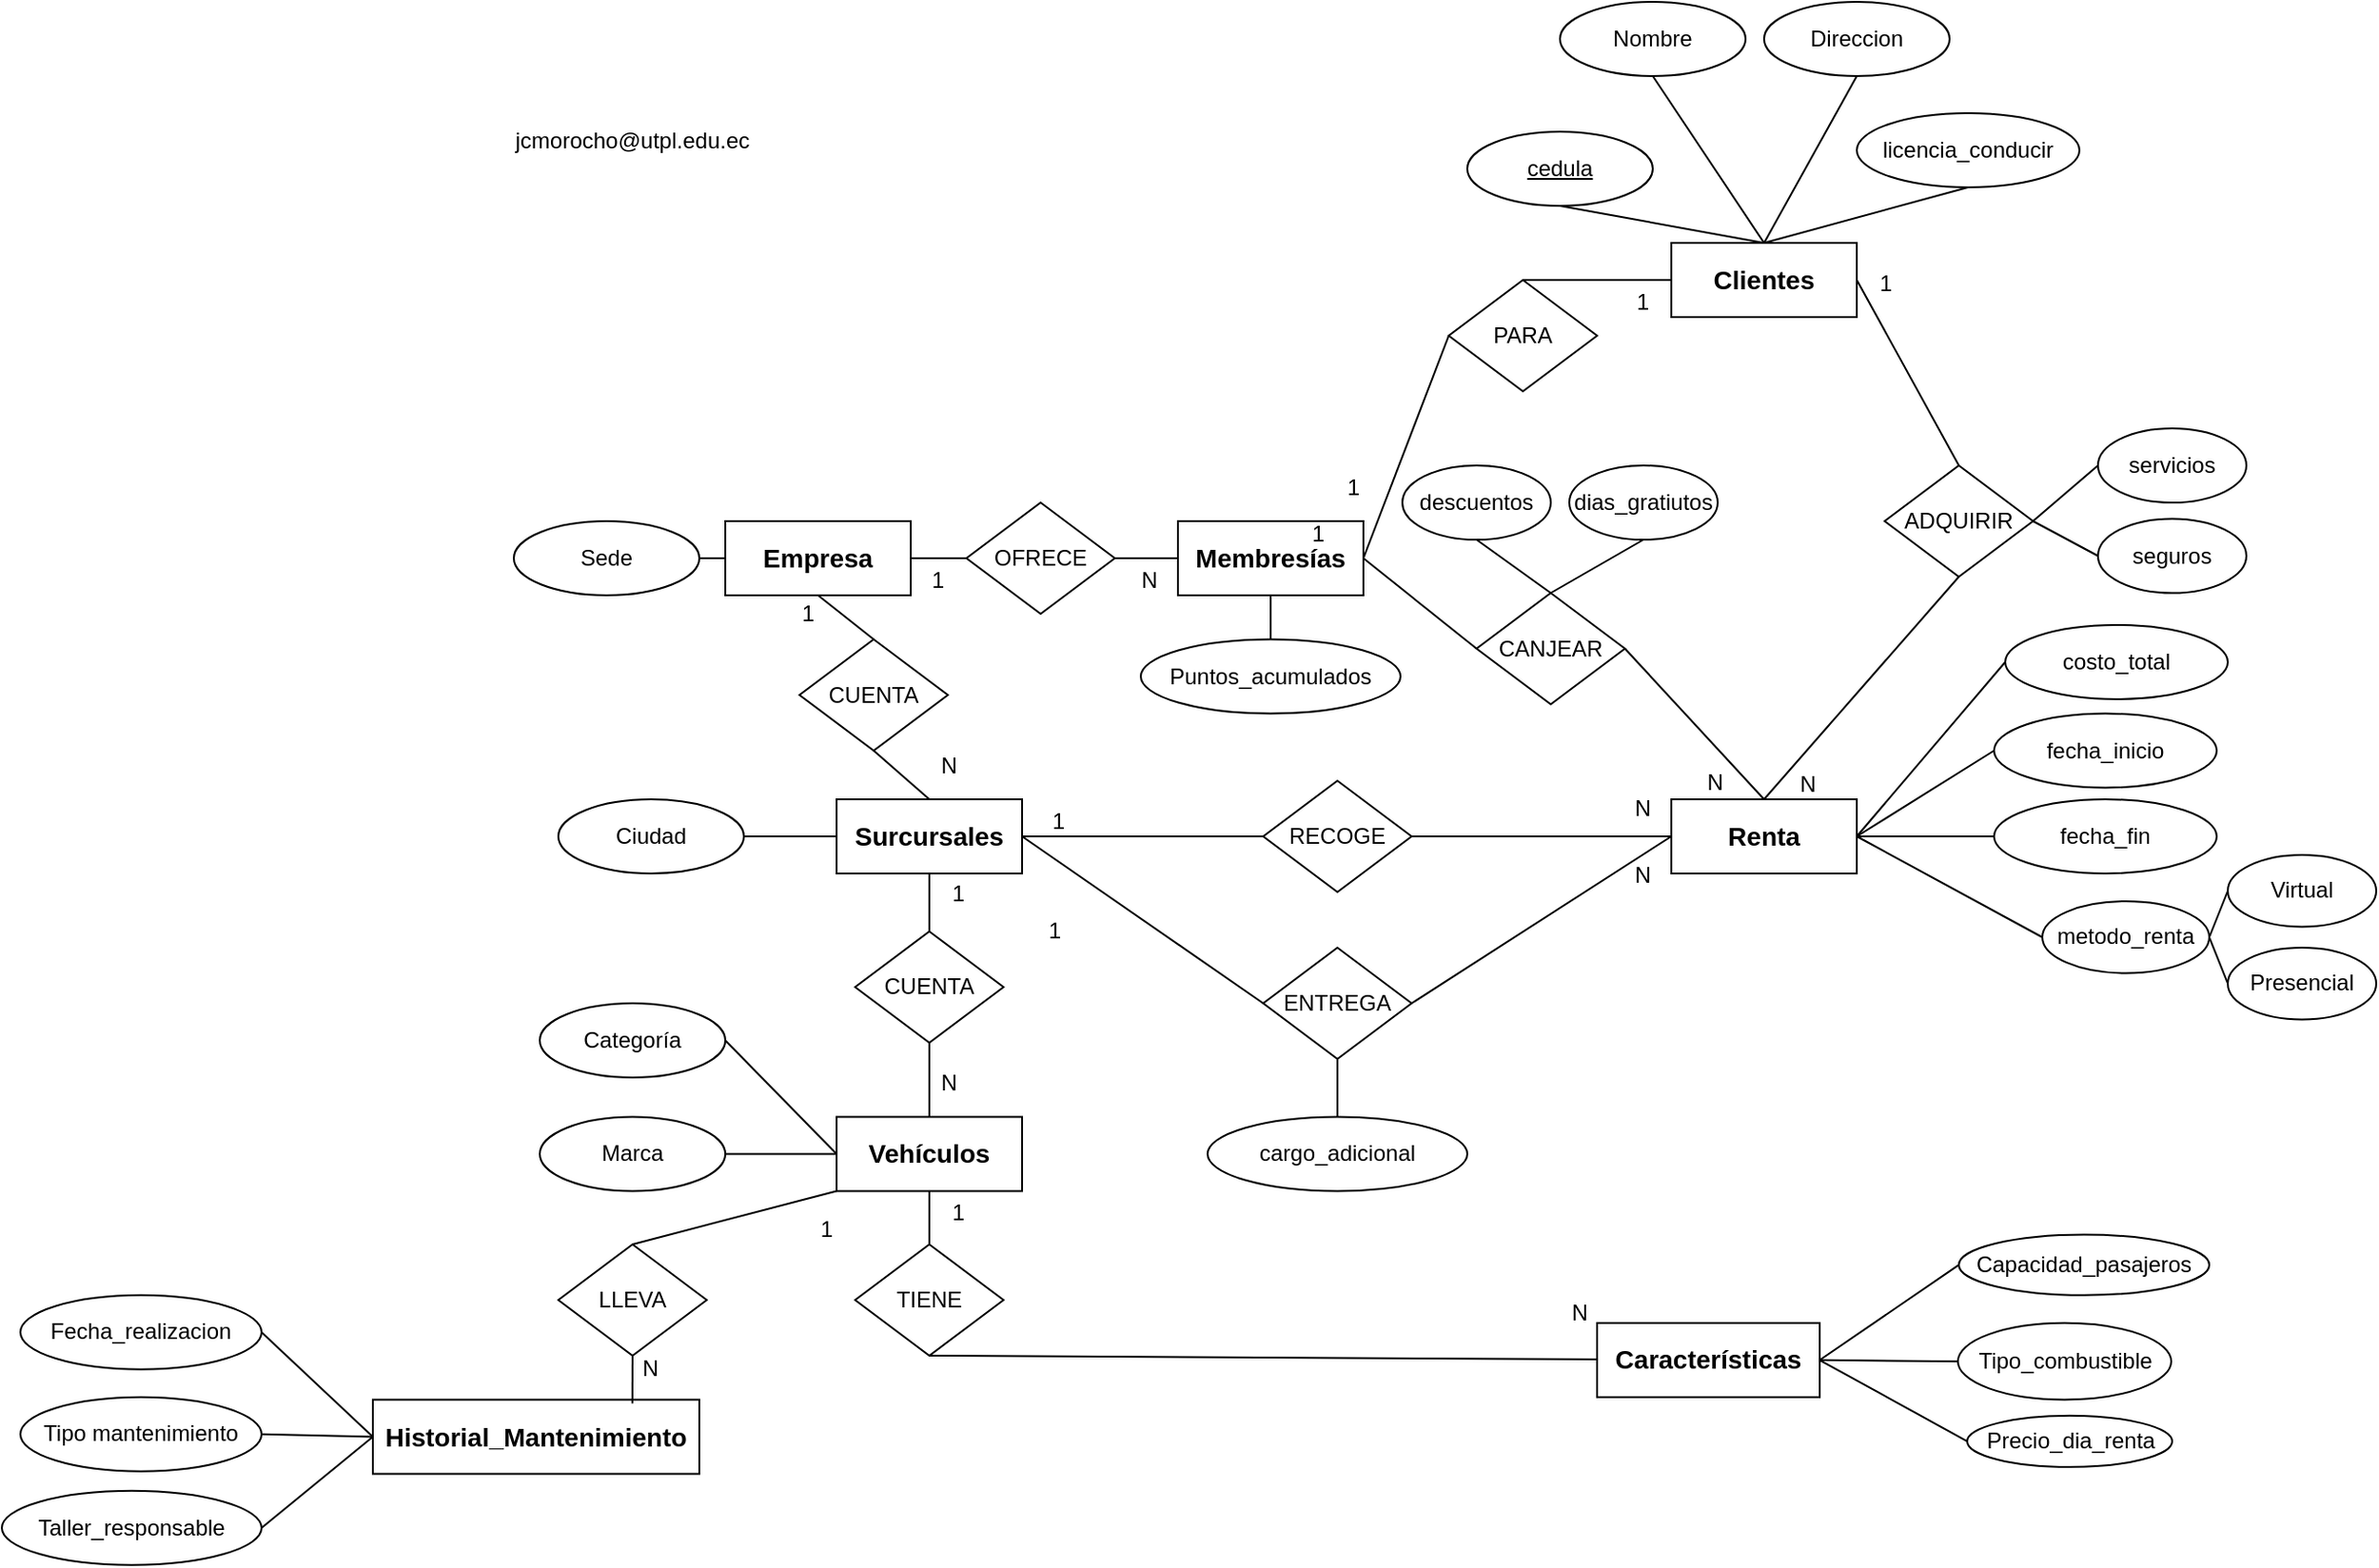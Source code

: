 <mxfile version="26.2.12">
  <diagram name="Página-1" id="6qUg1oYqnROrhwcaI_9E">
    <mxGraphModel dx="2433" dy="2034" grid="1" gridSize="10" guides="1" tooltips="1" connect="1" arrows="1" fold="1" page="1" pageScale="1" pageWidth="827" pageHeight="1169" math="0" shadow="0">
      <root>
        <mxCell id="0" />
        <mxCell id="1" parent="0" />
        <mxCell id="Achjpn-_XmZuxDq3fCtZ-28" value="CUENTA" style="shape=rhombus;perimeter=rhombusPerimeter;whiteSpace=wrap;html=1;align=center;" parent="1" vertex="1">
          <mxGeometry x="-290" y="-616.25" width="80" height="60" as="geometry" />
        </mxCell>
        <mxCell id="Achjpn-_XmZuxDq3fCtZ-31" value="" style="endArrow=none;html=1;rounded=0;exitX=0.5;exitY=1;exitDx=0;exitDy=0;entryX=0.5;entryY=0;entryDx=0;entryDy=0;" parent="1" source="Achjpn-_XmZuxDq3fCtZ-28" target="hm5V5F6ZDs41xRnVWTLm-10" edge="1">
          <mxGeometry relative="1" as="geometry">
            <mxPoint y="-580" as="sourcePoint" />
            <mxPoint x="-163.5" y="-510" as="targetPoint" />
          </mxGeometry>
        </mxCell>
        <mxCell id="Achjpn-_XmZuxDq3fCtZ-32" value="N" style="resizable=0;html=1;whiteSpace=wrap;align=right;verticalAlign=bottom;" parent="Achjpn-_XmZuxDq3fCtZ-31" connectable="0" vertex="1">
          <mxGeometry x="1" relative="1" as="geometry">
            <mxPoint x="16" y="-10" as="offset" />
          </mxGeometry>
        </mxCell>
        <mxCell id="Achjpn-_XmZuxDq3fCtZ-124" value="" style="endArrow=none;html=1;rounded=0;exitX=1;exitY=0.5;exitDx=0;exitDy=0;entryX=0;entryY=0.5;entryDx=0;entryDy=0;" parent="1" source="hm5V5F6ZDs41xRnVWTLm-8" target="hm5V5F6ZDs41xRnVWTLm-10" edge="1">
          <mxGeometry relative="1" as="geometry">
            <mxPoint x="-320" y="-530" as="sourcePoint" />
            <mxPoint x="-263.5" y="-510" as="targetPoint" />
          </mxGeometry>
        </mxCell>
        <mxCell id="Achjpn-_XmZuxDq3fCtZ-143" value="CUENTA" style="shape=rhombus;perimeter=rhombusPerimeter;whiteSpace=wrap;html=1;align=center;" parent="1" vertex="1">
          <mxGeometry x="-260" y="-458.75" width="80" height="60" as="geometry" />
        </mxCell>
        <mxCell id="Achjpn-_XmZuxDq3fCtZ-146" value="" style="endArrow=none;html=1;rounded=0;entryX=0.5;entryY=1;entryDx=0;entryDy=0;exitX=0.5;exitY=0;exitDx=0;exitDy=0;" parent="1" source="Achjpn-_XmZuxDq3fCtZ-143" target="hm5V5F6ZDs41xRnVWTLm-10" edge="1">
          <mxGeometry relative="1" as="geometry">
            <mxPoint x="-180" y="-440" as="sourcePoint" />
            <mxPoint x="-213.5" y="-490" as="targetPoint" />
          </mxGeometry>
        </mxCell>
        <mxCell id="Achjpn-_XmZuxDq3fCtZ-147" value="1" style="resizable=0;html=1;whiteSpace=wrap;align=right;verticalAlign=bottom;" parent="Achjpn-_XmZuxDq3fCtZ-146" connectable="0" vertex="1">
          <mxGeometry x="1" relative="1" as="geometry">
            <mxPoint x="20" y="20" as="offset" />
          </mxGeometry>
        </mxCell>
        <mxCell id="hm5V5F6ZDs41xRnVWTLm-3" value="&lt;div style=&quot;text-align: left;&quot;&gt;Direccion&lt;/div&gt;" style="ellipse;whiteSpace=wrap;html=1;align=center;" parent="1" vertex="1">
          <mxGeometry x="230" y="-960" width="100" height="40" as="geometry" />
        </mxCell>
        <mxCell id="hm5V5F6ZDs41xRnVWTLm-4" value="&lt;font style=&quot;font-size: 14px;&quot;&gt;&lt;b&gt;Clientes&lt;/b&gt;&lt;/font&gt;" style="whiteSpace=wrap;html=1;align=center;" parent="1" vertex="1">
          <mxGeometry x="180" y="-830" width="100" height="40" as="geometry" />
        </mxCell>
        <mxCell id="hm5V5F6ZDs41xRnVWTLm-5" value="&lt;div style=&quot;text-align: left;&quot;&gt;licencia_conducir&lt;/div&gt;" style="ellipse;whiteSpace=wrap;html=1;align=center;" parent="1" vertex="1">
          <mxGeometry x="280" y="-900" width="120" height="40" as="geometry" />
        </mxCell>
        <mxCell id="hm5V5F6ZDs41xRnVWTLm-7" value="&lt;div style=&quot;text-align: left;&quot;&gt;Nombre&lt;/div&gt;" style="ellipse;whiteSpace=wrap;html=1;align=center;" parent="1" vertex="1">
          <mxGeometry x="120" y="-960" width="100" height="40" as="geometry" />
        </mxCell>
        <mxCell id="hm5V5F6ZDs41xRnVWTLm-8" value="&lt;div style=&quot;text-align: left;&quot;&gt;Ciudad&lt;/div&gt;" style="ellipse;whiteSpace=wrap;html=1;align=center;" parent="1" vertex="1">
          <mxGeometry x="-420" y="-530" width="100" height="40" as="geometry" />
        </mxCell>
        <mxCell id="hm5V5F6ZDs41xRnVWTLm-10" value="&lt;span style=&quot;font-size: 14px;&quot;&gt;&lt;b&gt;Surcursales&lt;/b&gt;&lt;/span&gt;" style="whiteSpace=wrap;html=1;align=center;" parent="1" vertex="1">
          <mxGeometry x="-270" y="-530" width="100" height="40" as="geometry" />
        </mxCell>
        <mxCell id="hm5V5F6ZDs41xRnVWTLm-11" value="" style="endArrow=none;html=1;rounded=0;entryX=0.5;entryY=0;entryDx=0;entryDy=0;exitX=0.5;exitY=1;exitDx=0;exitDy=0;" parent="1" source="hm5V5F6ZDs41xRnVWTLm-7" target="hm5V5F6ZDs41xRnVWTLm-4" edge="1">
          <mxGeometry relative="1" as="geometry">
            <mxPoint x="150" y="-798.75" as="sourcePoint" />
            <mxPoint x="220" y="-718.75" as="targetPoint" />
          </mxGeometry>
        </mxCell>
        <mxCell id="hm5V5F6ZDs41xRnVWTLm-12" value="cedula" style="ellipse;whiteSpace=wrap;html=1;align=center;fontStyle=4;" parent="1" vertex="1">
          <mxGeometry x="70" y="-890" width="100" height="40" as="geometry" />
        </mxCell>
        <mxCell id="hm5V5F6ZDs41xRnVWTLm-13" value="" style="endArrow=none;html=1;rounded=0;entryX=0.5;entryY=0;entryDx=0;entryDy=0;exitX=0.5;exitY=1;exitDx=0;exitDy=0;" parent="1" source="hm5V5F6ZDs41xRnVWTLm-3" target="hm5V5F6ZDs41xRnVWTLm-4" edge="1">
          <mxGeometry relative="1" as="geometry">
            <mxPoint x="300" y="-770" as="sourcePoint" />
            <mxPoint x="270" y="-690" as="targetPoint" />
          </mxGeometry>
        </mxCell>
        <mxCell id="hm5V5F6ZDs41xRnVWTLm-14" value="" style="endArrow=none;html=1;rounded=0;exitX=0.5;exitY=1;exitDx=0;exitDy=0;entryX=0.5;entryY=0;entryDx=0;entryDy=0;" parent="1" source="hm5V5F6ZDs41xRnVWTLm-5" target="hm5V5F6ZDs41xRnVWTLm-4" edge="1">
          <mxGeometry relative="1" as="geometry">
            <mxPoint x="300" y="-710" as="sourcePoint" />
            <mxPoint x="260" y="-700" as="targetPoint" />
          </mxGeometry>
        </mxCell>
        <mxCell id="hm5V5F6ZDs41xRnVWTLm-15" value="" style="endArrow=none;html=1;rounded=0;exitX=0.5;exitY=1;exitDx=0;exitDy=0;entryX=0.5;entryY=0;entryDx=0;entryDy=0;" parent="1" source="hm5V5F6ZDs41xRnVWTLm-12" target="hm5V5F6ZDs41xRnVWTLm-4" edge="1">
          <mxGeometry relative="1" as="geometry">
            <mxPoint x="280" y="-780" as="sourcePoint" />
            <mxPoint x="250" y="-810" as="targetPoint" />
          </mxGeometry>
        </mxCell>
        <mxCell id="hm5V5F6ZDs41xRnVWTLm-16" value="OFRECE" style="shape=rhombus;perimeter=rhombusPerimeter;whiteSpace=wrap;html=1;align=center;" parent="1" vertex="1">
          <mxGeometry x="-200" y="-690" width="80" height="60" as="geometry" />
        </mxCell>
        <mxCell id="hm5V5F6ZDs41xRnVWTLm-23" value="&lt;span style=&quot;font-size: 14px;&quot;&gt;&lt;b&gt;&amp;nbsp;Vehículos&amp;nbsp;&lt;/b&gt;&lt;/span&gt;" style="whiteSpace=wrap;html=1;align=center;" parent="1" vertex="1">
          <mxGeometry x="-270" y="-358.75" width="100" height="40" as="geometry" />
        </mxCell>
        <mxCell id="hm5V5F6ZDs41xRnVWTLm-24" value="&lt;span style=&quot;font-size: 14px;&quot;&gt;&lt;b&gt;Historial_Mantenimiento&lt;/b&gt;&lt;/span&gt;" style="whiteSpace=wrap;html=1;align=center;" parent="1" vertex="1">
          <mxGeometry x="-520" y="-206.25" width="176" height="40" as="geometry" />
        </mxCell>
        <mxCell id="hm5V5F6ZDs41xRnVWTLm-25" value="&lt;div style=&quot;text-align: left;&quot;&gt;Fecha_realizacion&lt;/div&gt;" style="ellipse;whiteSpace=wrap;html=1;align=center;" parent="1" vertex="1">
          <mxGeometry x="-710" y="-262.62" width="130" height="40" as="geometry" />
        </mxCell>
        <mxCell id="hm5V5F6ZDs41xRnVWTLm-26" value="&lt;div style=&quot;text-align: left;&quot;&gt;Tipo mantenimiento&lt;/div&gt;" style="ellipse;whiteSpace=wrap;html=1;align=center;" parent="1" vertex="1">
          <mxGeometry x="-710" y="-207.62" width="130" height="40" as="geometry" />
        </mxCell>
        <mxCell id="hm5V5F6ZDs41xRnVWTLm-27" value="&lt;div style=&quot;text-align: left;&quot;&gt;Taller_responsable&lt;/div&gt;" style="ellipse;whiteSpace=wrap;html=1;align=center;" parent="1" vertex="1">
          <mxGeometry x="-720" y="-157.12" width="140" height="40" as="geometry" />
        </mxCell>
        <mxCell id="hm5V5F6ZDs41xRnVWTLm-28" value="" style="endArrow=none;html=1;rounded=0;exitX=1;exitY=0.5;exitDx=0;exitDy=0;entryX=0;entryY=0.5;entryDx=0;entryDy=0;" parent="1" source="hm5V5F6ZDs41xRnVWTLm-27" target="hm5V5F6ZDs41xRnVWTLm-24" edge="1">
          <mxGeometry relative="1" as="geometry">
            <mxPoint x="24.5" y="-490" as="sourcePoint" />
            <mxPoint x="78" y="-440" as="targetPoint" />
          </mxGeometry>
        </mxCell>
        <mxCell id="hm5V5F6ZDs41xRnVWTLm-29" value="" style="endArrow=none;html=1;rounded=0;exitX=1;exitY=0.5;exitDx=0;exitDy=0;entryX=0;entryY=0.5;entryDx=0;entryDy=0;" parent="1" source="hm5V5F6ZDs41xRnVWTLm-26" target="hm5V5F6ZDs41xRnVWTLm-24" edge="1">
          <mxGeometry relative="1" as="geometry">
            <mxPoint x="-222" y="20" as="sourcePoint" />
            <mxPoint x="-282" y="-60" as="targetPoint" />
          </mxGeometry>
        </mxCell>
        <mxCell id="hm5V5F6ZDs41xRnVWTLm-30" value="" style="endArrow=none;html=1;rounded=0;exitX=1;exitY=0.5;exitDx=0;exitDy=0;entryX=0;entryY=0.5;entryDx=0;entryDy=0;" parent="1" source="hm5V5F6ZDs41xRnVWTLm-25" target="hm5V5F6ZDs41xRnVWTLm-24" edge="1">
          <mxGeometry relative="1" as="geometry">
            <mxPoint x="-302" y="10" as="sourcePoint" />
            <mxPoint x="-282" y="-60" as="targetPoint" />
          </mxGeometry>
        </mxCell>
        <mxCell id="hm5V5F6ZDs41xRnVWTLm-32" value="&lt;span style=&quot;font-size: 14px;&quot;&gt;&lt;b&gt;Renta&lt;/b&gt;&lt;/span&gt;" style="whiteSpace=wrap;html=1;align=center;" parent="1" vertex="1">
          <mxGeometry x="180" y="-530" width="100" height="40" as="geometry" />
        </mxCell>
        <mxCell id="hm5V5F6ZDs41xRnVWTLm-33" value="LLEVA" style="shape=rhombus;perimeter=rhombusPerimeter;whiteSpace=wrap;html=1;align=center;" parent="1" vertex="1">
          <mxGeometry x="-420" y="-290" width="80" height="60" as="geometry" />
        </mxCell>
        <mxCell id="hm5V5F6ZDs41xRnVWTLm-34" value="" style="endArrow=none;html=1;rounded=0;exitX=0.5;exitY=1;exitDx=0;exitDy=0;entryX=0.5;entryY=0;entryDx=0;entryDy=0;" parent="1" source="Achjpn-_XmZuxDq3fCtZ-143" target="hm5V5F6ZDs41xRnVWTLm-23" edge="1">
          <mxGeometry relative="1" as="geometry">
            <mxPoint x="-136" y="-580" as="sourcePoint" />
            <mxPoint x="-153.5" y="-500" as="targetPoint" />
          </mxGeometry>
        </mxCell>
        <mxCell id="hm5V5F6ZDs41xRnVWTLm-35" value="N" style="resizable=0;html=1;whiteSpace=wrap;align=right;verticalAlign=bottom;" parent="hm5V5F6ZDs41xRnVWTLm-34" connectable="0" vertex="1">
          <mxGeometry x="1" relative="1" as="geometry">
            <mxPoint x="16" y="-10" as="offset" />
          </mxGeometry>
        </mxCell>
        <mxCell id="hm5V5F6ZDs41xRnVWTLm-36" value="&lt;div style=&quot;text-align: left;&quot;&gt;Categoría&lt;/div&gt;" style="ellipse;whiteSpace=wrap;html=1;align=center;" parent="1" vertex="1">
          <mxGeometry x="-430" y="-420" width="100" height="40" as="geometry" />
        </mxCell>
        <mxCell id="hm5V5F6ZDs41xRnVWTLm-37" value="" style="endArrow=none;html=1;rounded=0;exitX=1;exitY=0.5;exitDx=0;exitDy=0;entryX=0;entryY=0.5;entryDx=0;entryDy=0;" parent="1" source="hm5V5F6ZDs41xRnVWTLm-36" target="hm5V5F6ZDs41xRnVWTLm-23" edge="1">
          <mxGeometry relative="1" as="geometry">
            <mxPoint x="-310" y="-500" as="sourcePoint" />
            <mxPoint x="-260" y="-500" as="targetPoint" />
          </mxGeometry>
        </mxCell>
        <mxCell id="hm5V5F6ZDs41xRnVWTLm-38" value="&lt;div style=&quot;text-align: left;&quot;&gt;Marca&lt;/div&gt;" style="ellipse;whiteSpace=wrap;html=1;align=center;" parent="1" vertex="1">
          <mxGeometry x="-430" y="-358.75" width="100" height="40" as="geometry" />
        </mxCell>
        <mxCell id="hm5V5F6ZDs41xRnVWTLm-40" value="" style="endArrow=none;html=1;rounded=0;exitX=1;exitY=0.5;exitDx=0;exitDy=0;entryX=0;entryY=0.5;entryDx=0;entryDy=0;" parent="1" source="hm5V5F6ZDs41xRnVWTLm-38" target="hm5V5F6ZDs41xRnVWTLm-23" edge="1">
          <mxGeometry relative="1" as="geometry">
            <mxPoint x="-310" y="-390" as="sourcePoint" />
            <mxPoint x="-260" y="-329" as="targetPoint" />
          </mxGeometry>
        </mxCell>
        <mxCell id="hm5V5F6ZDs41xRnVWTLm-42" value="" style="endArrow=none;html=1;rounded=0;exitX=0;exitY=0.5;exitDx=0;exitDy=0;entryX=1;entryY=0.5;entryDx=0;entryDy=0;" parent="1" source="hm5V5F6ZDs41xRnVWTLm-43" target="hm5V5F6ZDs41xRnVWTLm-47" edge="1">
          <mxGeometry relative="1" as="geometry">
            <mxPoint x="189.5" y="-261.6" as="sourcePoint" />
            <mxPoint x="249.5" y="-291.85" as="targetPoint" />
          </mxGeometry>
        </mxCell>
        <mxCell id="hm5V5F6ZDs41xRnVWTLm-43" value="&lt;div style=&quot;text-align: left;&quot;&gt;Capacidad_pasajeros&lt;/div&gt;" style="ellipse;whiteSpace=wrap;html=1;align=center;" parent="1" vertex="1">
          <mxGeometry x="335.0" y="-295.24" width="135" height="32.62" as="geometry" />
        </mxCell>
        <mxCell id="hm5V5F6ZDs41xRnVWTLm-45" value="&lt;div style=&quot;text-align: left;&quot;&gt;Tipo_combustible&lt;/div&gt;" style="ellipse;whiteSpace=wrap;html=1;align=center;" parent="1" vertex="1">
          <mxGeometry x="334.5" y="-247.62" width="115" height="41.37" as="geometry" />
        </mxCell>
        <mxCell id="hm5V5F6ZDs41xRnVWTLm-46" value="&lt;div style=&quot;text-align: left;&quot;&gt;Precio_dia_renta&lt;/div&gt;" style="ellipse;whiteSpace=wrap;html=1;align=center;" parent="1" vertex="1">
          <mxGeometry x="339.5" y="-197.62" width="110.5" height="27.62" as="geometry" />
        </mxCell>
        <mxCell id="hm5V5F6ZDs41xRnVWTLm-47" value="&lt;span style=&quot;text-align: left;&quot;&gt;&lt;b&gt;&lt;font style=&quot;font-size: 14px;&quot;&gt;Características&lt;/font&gt;&lt;/b&gt;&lt;/span&gt;" style="whiteSpace=wrap;html=1;align=center;" parent="1" vertex="1">
          <mxGeometry x="140" y="-247.62" width="120" height="40" as="geometry" />
        </mxCell>
        <mxCell id="hm5V5F6ZDs41xRnVWTLm-49" value="" style="endArrow=none;html=1;rounded=0;exitX=0;exitY=0.5;exitDx=0;exitDy=0;entryX=1;entryY=0.5;entryDx=0;entryDy=0;" parent="1" source="hm5V5F6ZDs41xRnVWTLm-45" target="hm5V5F6ZDs41xRnVWTLm-47" edge="1">
          <mxGeometry relative="1" as="geometry">
            <mxPoint x="239.5" y="-234.12" as="sourcePoint" />
            <mxPoint x="268.5" y="-173.12" as="targetPoint" />
          </mxGeometry>
        </mxCell>
        <mxCell id="hm5V5F6ZDs41xRnVWTLm-50" value="" style="endArrow=none;html=1;rounded=0;exitX=0;exitY=0.5;exitDx=0;exitDy=0;entryX=1;entryY=0.5;entryDx=0;entryDy=0;" parent="1" source="hm5V5F6ZDs41xRnVWTLm-46" target="hm5V5F6ZDs41xRnVWTLm-47" edge="1">
          <mxGeometry relative="1" as="geometry">
            <mxPoint x="239.5" y="-173.12" as="sourcePoint" />
            <mxPoint x="269.5" y="-173.12" as="targetPoint" />
          </mxGeometry>
        </mxCell>
        <mxCell id="hm5V5F6ZDs41xRnVWTLm-51" value="TIENE" style="shape=rhombus;perimeter=rhombusPerimeter;whiteSpace=wrap;html=1;align=center;" parent="1" vertex="1">
          <mxGeometry x="-260" y="-290" width="80" height="60" as="geometry" />
        </mxCell>
        <mxCell id="hm5V5F6ZDs41xRnVWTLm-52" value="" style="endArrow=none;html=1;rounded=0;entryX=0.5;entryY=1;entryDx=0;entryDy=0;exitX=0.5;exitY=0;exitDx=0;exitDy=0;" parent="1" source="hm5V5F6ZDs41xRnVWTLm-51" target="hm5V5F6ZDs41xRnVWTLm-23" edge="1">
          <mxGeometry relative="1" as="geometry">
            <mxPoint x="100" y="-117.5" as="sourcePoint" />
            <mxPoint x="60" y="-175.25" as="targetPoint" />
          </mxGeometry>
        </mxCell>
        <mxCell id="hm5V5F6ZDs41xRnVWTLm-53" value="1" style="resizable=0;html=1;whiteSpace=wrap;align=right;verticalAlign=bottom;" parent="hm5V5F6ZDs41xRnVWTLm-52" connectable="0" vertex="1">
          <mxGeometry x="1" relative="1" as="geometry">
            <mxPoint x="20" y="20" as="offset" />
          </mxGeometry>
        </mxCell>
        <mxCell id="hm5V5F6ZDs41xRnVWTLm-54" value="" style="endArrow=none;html=1;rounded=0;exitX=0.5;exitY=1;exitDx=0;exitDy=0;" parent="1" source="hm5V5F6ZDs41xRnVWTLm-51" target="hm5V5F6ZDs41xRnVWTLm-47" edge="1">
          <mxGeometry relative="1" as="geometry">
            <mxPoint x="144" y="-257.5" as="sourcePoint" />
            <mxPoint x="60" y="-36.5" as="targetPoint" />
          </mxGeometry>
        </mxCell>
        <mxCell id="hm5V5F6ZDs41xRnVWTLm-55" value="N" style="resizable=0;html=1;whiteSpace=wrap;align=right;verticalAlign=bottom;" parent="hm5V5F6ZDs41xRnVWTLm-54" connectable="0" vertex="1">
          <mxGeometry x="1" relative="1" as="geometry">
            <mxPoint x="-3" y="-17" as="offset" />
          </mxGeometry>
        </mxCell>
        <mxCell id="hm5V5F6ZDs41xRnVWTLm-56" value="&lt;div style=&quot;text-align: left;&quot;&gt;seguros&lt;/div&gt;" style="ellipse;whiteSpace=wrap;html=1;align=center;" parent="1" vertex="1">
          <mxGeometry x="410" y="-681.25" width="80" height="40" as="geometry" />
        </mxCell>
        <mxCell id="hm5V5F6ZDs41xRnVWTLm-57" value="&lt;div style=&quot;text-align: left;&quot;&gt;servicios&lt;/div&gt;" style="ellipse;whiteSpace=wrap;html=1;align=center;" parent="1" vertex="1">
          <mxGeometry x="410" y="-730" width="80" height="40" as="geometry" />
        </mxCell>
        <mxCell id="hm5V5F6ZDs41xRnVWTLm-58" value="" style="endArrow=none;html=1;rounded=0;entryX=0;entryY=1;entryDx=0;entryDy=0;exitX=0.5;exitY=0;exitDx=0;exitDy=0;" parent="1" source="hm5V5F6ZDs41xRnVWTLm-33" target="hm5V5F6ZDs41xRnVWTLm-23" edge="1">
          <mxGeometry relative="1" as="geometry">
            <mxPoint x="-210" y="-280" as="sourcePoint" />
            <mxPoint x="-210" y="-309" as="targetPoint" />
          </mxGeometry>
        </mxCell>
        <mxCell id="hm5V5F6ZDs41xRnVWTLm-59" value="1" style="resizable=0;html=1;whiteSpace=wrap;align=right;verticalAlign=bottom;" parent="hm5V5F6ZDs41xRnVWTLm-58" connectable="0" vertex="1">
          <mxGeometry x="1" relative="1" as="geometry">
            <mxPoint y="29" as="offset" />
          </mxGeometry>
        </mxCell>
        <mxCell id="hm5V5F6ZDs41xRnVWTLm-60" value="" style="endArrow=none;html=1;rounded=0;exitX=0.5;exitY=1;exitDx=0;exitDy=0;entryX=0.795;entryY=0.05;entryDx=0;entryDy=0;entryPerimeter=0;" parent="1" source="hm5V5F6ZDs41xRnVWTLm-33" target="hm5V5F6ZDs41xRnVWTLm-24" edge="1">
          <mxGeometry relative="1" as="geometry">
            <mxPoint x="-176" y="-143" as="sourcePoint" />
            <mxPoint x="-317" y="-219" as="targetPoint" />
          </mxGeometry>
        </mxCell>
        <mxCell id="hm5V5F6ZDs41xRnVWTLm-61" value="N" style="resizable=0;html=1;whiteSpace=wrap;align=right;verticalAlign=bottom;" parent="hm5V5F6ZDs41xRnVWTLm-60" connectable="0" vertex="1">
          <mxGeometry x="1" relative="1" as="geometry">
            <mxPoint x="16" y="-10" as="offset" />
          </mxGeometry>
        </mxCell>
        <mxCell id="hm5V5F6ZDs41xRnVWTLm-62" value="&lt;div style=&quot;text-align: left;&quot;&gt;fecha_inicio&lt;/div&gt;" style="ellipse;whiteSpace=wrap;html=1;align=center;" parent="1" vertex="1">
          <mxGeometry x="354" y="-576.25" width="120" height="40" as="geometry" />
        </mxCell>
        <mxCell id="hm5V5F6ZDs41xRnVWTLm-63" value="&lt;div style=&quot;text-align: left;&quot;&gt;fecha_fin&lt;/div&gt;" style="ellipse;whiteSpace=wrap;html=1;align=center;" parent="1" vertex="1">
          <mxGeometry x="354" y="-530" width="120" height="40" as="geometry" />
        </mxCell>
        <mxCell id="hm5V5F6ZDs41xRnVWTLm-64" value="&lt;div style=&quot;text-align: left;&quot;&gt;costo_total&lt;/div&gt;" style="ellipse;whiteSpace=wrap;html=1;align=center;" parent="1" vertex="1">
          <mxGeometry x="360" y="-624" width="120" height="40" as="geometry" />
        </mxCell>
        <mxCell id="hm5V5F6ZDs41xRnVWTLm-65" value="ENTREGA" style="shape=rhombus;perimeter=rhombusPerimeter;whiteSpace=wrap;html=1;align=center;" parent="1" vertex="1">
          <mxGeometry x="-40" y="-450" width="80" height="60" as="geometry" />
        </mxCell>
        <mxCell id="hm5V5F6ZDs41xRnVWTLm-66" value="&lt;div style=&quot;text-align: left;&quot;&gt;metodo_renta&lt;/div&gt;" style="ellipse;whiteSpace=wrap;html=1;align=center;" parent="1" vertex="1">
          <mxGeometry x="380" y="-475" width="90" height="38.75" as="geometry" />
        </mxCell>
        <mxCell id="hm5V5F6ZDs41xRnVWTLm-67" value="&lt;div style=&quot;text-align: left;&quot;&gt;Virtual&lt;/div&gt;" style="ellipse;whiteSpace=wrap;html=1;align=center;" parent="1" vertex="1">
          <mxGeometry x="480" y="-500" width="80" height="38.75" as="geometry" />
        </mxCell>
        <mxCell id="hm5V5F6ZDs41xRnVWTLm-68" value="&lt;div style=&quot;text-align: left;&quot;&gt;Presencial&lt;/div&gt;" style="ellipse;whiteSpace=wrap;html=1;align=center;" parent="1" vertex="1">
          <mxGeometry x="480" y="-450" width="80" height="38.75" as="geometry" />
        </mxCell>
        <mxCell id="hm5V5F6ZDs41xRnVWTLm-69" value="" style="endArrow=none;html=1;rounded=0;exitX=0;exitY=0.5;exitDx=0;exitDy=0;entryX=1;entryY=0.5;entryDx=0;entryDy=0;" parent="1" source="hm5V5F6ZDs41xRnVWTLm-66" target="hm5V5F6ZDs41xRnVWTLm-32" edge="1">
          <mxGeometry relative="1" as="geometry">
            <mxPoint x="450" y="-673.25" as="sourcePoint" />
            <mxPoint x="430" y="-773.25" as="targetPoint" />
          </mxGeometry>
        </mxCell>
        <mxCell id="hm5V5F6ZDs41xRnVWTLm-70" value="" style="endArrow=none;html=1;rounded=0;exitX=0;exitY=0.5;exitDx=0;exitDy=0;entryX=1;entryY=0.5;entryDx=0;entryDy=0;" parent="1" source="hm5V5F6ZDs41xRnVWTLm-67" target="hm5V5F6ZDs41xRnVWTLm-66" edge="1">
          <mxGeometry relative="1" as="geometry">
            <mxPoint x="520" y="-533.25" as="sourcePoint" />
            <mxPoint x="500" y="-633.25" as="targetPoint" />
          </mxGeometry>
        </mxCell>
        <mxCell id="hm5V5F6ZDs41xRnVWTLm-71" value="" style="endArrow=none;html=1;rounded=0;exitX=0;exitY=0.5;exitDx=0;exitDy=0;entryX=1;entryY=0.5;entryDx=0;entryDy=0;" parent="1" source="hm5V5F6ZDs41xRnVWTLm-68" target="hm5V5F6ZDs41xRnVWTLm-66" edge="1">
          <mxGeometry relative="1" as="geometry">
            <mxPoint x="480" y="-470.25" as="sourcePoint" />
            <mxPoint x="460" y="-443.25" as="targetPoint" />
          </mxGeometry>
        </mxCell>
        <mxCell id="hm5V5F6ZDs41xRnVWTLm-72" value="" style="endArrow=none;html=1;rounded=0;exitX=0;exitY=0.5;exitDx=0;exitDy=0;entryX=1;entryY=0.5;entryDx=0;entryDy=0;" parent="1" source="hm5V5F6ZDs41xRnVWTLm-62" target="hm5V5F6ZDs41xRnVWTLm-32" edge="1">
          <mxGeometry relative="1" as="geometry">
            <mxPoint x="310" y="-583.25" as="sourcePoint" />
            <mxPoint x="270" y="-536.25" as="targetPoint" />
          </mxGeometry>
        </mxCell>
        <mxCell id="hm5V5F6ZDs41xRnVWTLm-73" value="" style="endArrow=none;html=1;rounded=0;exitX=0;exitY=0.5;exitDx=0;exitDy=0;entryX=1;entryY=0.5;entryDx=0;entryDy=0;" parent="1" source="hm5V5F6ZDs41xRnVWTLm-63" target="hm5V5F6ZDs41xRnVWTLm-32" edge="1">
          <mxGeometry relative="1" as="geometry">
            <mxPoint x="300" y="-526.25" as="sourcePoint" />
            <mxPoint x="270" y="-536.25" as="targetPoint" />
          </mxGeometry>
        </mxCell>
        <mxCell id="hm5V5F6ZDs41xRnVWTLm-74" value="" style="endArrow=none;html=1;rounded=0;exitX=0;exitY=0.5;exitDx=0;exitDy=0;entryX=1;entryY=0.5;entryDx=0;entryDy=0;" parent="1" source="hm5V5F6ZDs41xRnVWTLm-64" target="hm5V5F6ZDs41xRnVWTLm-32" edge="1">
          <mxGeometry relative="1" as="geometry">
            <mxPoint x="300" y="-476.25" as="sourcePoint" />
            <mxPoint x="270" y="-536.25" as="targetPoint" />
          </mxGeometry>
        </mxCell>
        <mxCell id="hm5V5F6ZDs41xRnVWTLm-75" value="ADQUIRIR" style="shape=rhombus;perimeter=rhombusPerimeter;whiteSpace=wrap;html=1;align=center;" parent="1" vertex="1">
          <mxGeometry x="295" y="-710" width="80" height="60" as="geometry" />
        </mxCell>
        <mxCell id="hm5V5F6ZDs41xRnVWTLm-77" value="" style="endArrow=none;html=1;rounded=0;exitX=1;exitY=0.5;exitDx=0;exitDy=0;entryX=0;entryY=0.5;entryDx=0;entryDy=0;" parent="1" source="hm5V5F6ZDs41xRnVWTLm-75" target="hm5V5F6ZDs41xRnVWTLm-57" edge="1">
          <mxGeometry relative="1" as="geometry">
            <mxPoint x="525" y="-602.25" as="sourcePoint" />
            <mxPoint x="495" y="-574.25" as="targetPoint" />
          </mxGeometry>
        </mxCell>
        <mxCell id="hm5V5F6ZDs41xRnVWTLm-78" value="" style="endArrow=none;html=1;rounded=0;exitX=1;exitY=0.5;exitDx=0;exitDy=0;entryX=0;entryY=0.5;entryDx=0;entryDy=0;" parent="1" source="hm5V5F6ZDs41xRnVWTLm-75" target="hm5V5F6ZDs41xRnVWTLm-56" edge="1">
          <mxGeometry relative="1" as="geometry">
            <mxPoint x="295" y="-651.25" as="sourcePoint" />
            <mxPoint x="275" y="-670.25" as="targetPoint" />
          </mxGeometry>
        </mxCell>
        <mxCell id="hm5V5F6ZDs41xRnVWTLm-79" value="&lt;span style=&quot;font-size: 14px;&quot;&gt;&lt;b&gt;Empresa&lt;/b&gt;&lt;/span&gt;" style="whiteSpace=wrap;html=1;align=center;" parent="1" vertex="1">
          <mxGeometry x="-330" y="-680" width="100" height="40" as="geometry" />
        </mxCell>
        <mxCell id="hm5V5F6ZDs41xRnVWTLm-80" value="" style="endArrow=none;html=1;rounded=0;entryX=0.5;entryY=1;entryDx=0;entryDy=0;exitX=0.5;exitY=0;exitDx=0;exitDy=0;" parent="1" source="Achjpn-_XmZuxDq3fCtZ-28" target="hm5V5F6ZDs41xRnVWTLm-79" edge="1">
          <mxGeometry relative="1" as="geometry">
            <mxPoint x="-210" y="-449" as="sourcePoint" />
            <mxPoint x="-210" y="-480" as="targetPoint" />
          </mxGeometry>
        </mxCell>
        <mxCell id="hm5V5F6ZDs41xRnVWTLm-81" value="1" style="resizable=0;html=1;whiteSpace=wrap;align=right;verticalAlign=bottom;" parent="hm5V5F6ZDs41xRnVWTLm-80" connectable="0" vertex="1">
          <mxGeometry x="1" relative="1" as="geometry">
            <mxPoint y="19" as="offset" />
          </mxGeometry>
        </mxCell>
        <mxCell id="hm5V5F6ZDs41xRnVWTLm-82" value="jcmorocho@utpl.edu.ec" style="text;html=1;align=center;verticalAlign=middle;whiteSpace=wrap;rounded=0;" parent="1" vertex="1">
          <mxGeometry x="-410" y="-900" width="60" height="30" as="geometry" />
        </mxCell>
        <mxCell id="b1G_TNFfmNyXQnpkvFNb-2" value="&lt;div style=&quot;text-align: left;&quot;&gt;Sede&lt;/div&gt;" style="ellipse;whiteSpace=wrap;html=1;align=center;" vertex="1" parent="1">
          <mxGeometry x="-444" y="-680" width="100" height="40" as="geometry" />
        </mxCell>
        <mxCell id="b1G_TNFfmNyXQnpkvFNb-5" value="" style="endArrow=none;html=1;rounded=0;exitX=1;exitY=0.5;exitDx=0;exitDy=0;entryX=0;entryY=0.5;entryDx=0;entryDy=0;" edge="1" parent="1" source="b1G_TNFfmNyXQnpkvFNb-2" target="hm5V5F6ZDs41xRnVWTLm-79">
          <mxGeometry relative="1" as="geometry">
            <mxPoint x="230" y="-600" as="sourcePoint" />
            <mxPoint x="210" y="-540" as="targetPoint" />
          </mxGeometry>
        </mxCell>
        <mxCell id="b1G_TNFfmNyXQnpkvFNb-8" value="RECOGE" style="shape=rhombus;perimeter=rhombusPerimeter;whiteSpace=wrap;html=1;align=center;" vertex="1" parent="1">
          <mxGeometry x="-40" y="-540" width="80" height="60" as="geometry" />
        </mxCell>
        <mxCell id="b1G_TNFfmNyXQnpkvFNb-10" value="" style="endArrow=none;html=1;rounded=0;entryX=0;entryY=0.5;entryDx=0;entryDy=0;exitX=1;exitY=0.5;exitDx=0;exitDy=0;" edge="1" parent="1" source="b1G_TNFfmNyXQnpkvFNb-8" target="hm5V5F6ZDs41xRnVWTLm-32">
          <mxGeometry relative="1" as="geometry">
            <mxPoint x="-210" y="-580" as="sourcePoint" />
            <mxPoint x="-210" y="-520" as="targetPoint" />
          </mxGeometry>
        </mxCell>
        <mxCell id="b1G_TNFfmNyXQnpkvFNb-11" value="N" style="resizable=0;html=1;whiteSpace=wrap;align=right;verticalAlign=bottom;" connectable="0" vertex="1" parent="b1G_TNFfmNyXQnpkvFNb-10">
          <mxGeometry x="1" relative="1" as="geometry">
            <mxPoint x="-10" y="-7" as="offset" />
          </mxGeometry>
        </mxCell>
        <mxCell id="b1G_TNFfmNyXQnpkvFNb-12" value="" style="endArrow=none;html=1;rounded=0;entryX=0;entryY=0.5;entryDx=0;entryDy=0;exitX=1;exitY=0.5;exitDx=0;exitDy=0;" edge="1" parent="1" source="hm5V5F6ZDs41xRnVWTLm-65" target="hm5V5F6ZDs41xRnVWTLm-32">
          <mxGeometry relative="1" as="geometry">
            <mxPoint x="-20" y="-503" as="sourcePoint" />
            <mxPoint x="180" y="-498.75" as="targetPoint" />
          </mxGeometry>
        </mxCell>
        <mxCell id="b1G_TNFfmNyXQnpkvFNb-13" value="N" style="resizable=0;html=1;whiteSpace=wrap;align=right;verticalAlign=bottom;" connectable="0" vertex="1" parent="b1G_TNFfmNyXQnpkvFNb-12">
          <mxGeometry x="1" relative="1" as="geometry">
            <mxPoint x="-10" y="30" as="offset" />
          </mxGeometry>
        </mxCell>
        <mxCell id="b1G_TNFfmNyXQnpkvFNb-14" value="" style="endArrow=none;html=1;rounded=0;entryX=0;entryY=0.5;entryDx=0;entryDy=0;exitX=1;exitY=0.5;exitDx=0;exitDy=0;" edge="1" parent="1" source="hm5V5F6ZDs41xRnVWTLm-10" target="hm5V5F6ZDs41xRnVWTLm-65">
          <mxGeometry relative="1" as="geometry">
            <mxPoint x="-170" y="-610" as="sourcePoint" />
            <mxPoint x="-170" y="-660" as="targetPoint" />
          </mxGeometry>
        </mxCell>
        <mxCell id="b1G_TNFfmNyXQnpkvFNb-15" value="1" style="resizable=0;html=1;whiteSpace=wrap;align=right;verticalAlign=bottom;" connectable="0" vertex="1" parent="b1G_TNFfmNyXQnpkvFNb-14">
          <mxGeometry x="1" relative="1" as="geometry">
            <mxPoint x="-107" y="-30" as="offset" />
          </mxGeometry>
        </mxCell>
        <mxCell id="b1G_TNFfmNyXQnpkvFNb-16" value="" style="endArrow=none;html=1;rounded=0;entryX=0;entryY=0.5;entryDx=0;entryDy=0;exitX=1;exitY=0.5;exitDx=0;exitDy=0;" edge="1" parent="1" source="hm5V5F6ZDs41xRnVWTLm-10" target="b1G_TNFfmNyXQnpkvFNb-8">
          <mxGeometry relative="1" as="geometry">
            <mxPoint x="-160" y="-500" as="sourcePoint" />
            <mxPoint x="-50" y="-519" as="targetPoint" />
          </mxGeometry>
        </mxCell>
        <mxCell id="b1G_TNFfmNyXQnpkvFNb-17" value="1" style="resizable=0;html=1;whiteSpace=wrap;align=right;verticalAlign=bottom;" connectable="0" vertex="1" parent="b1G_TNFfmNyXQnpkvFNb-16">
          <mxGeometry x="1" relative="1" as="geometry">
            <mxPoint x="-106" as="offset" />
          </mxGeometry>
        </mxCell>
        <mxCell id="b1G_TNFfmNyXQnpkvFNb-18" value="&lt;div style=&quot;text-align: left;&quot;&gt;cargo_adicional&lt;/div&gt;" style="ellipse;whiteSpace=wrap;html=1;align=center;" vertex="1" parent="1">
          <mxGeometry x="-70" y="-358.75" width="140" height="40" as="geometry" />
        </mxCell>
        <mxCell id="b1G_TNFfmNyXQnpkvFNb-19" value="" style="endArrow=none;html=1;rounded=0;exitX=0.5;exitY=1;exitDx=0;exitDy=0;entryX=0.5;entryY=0;entryDx=0;entryDy=0;" edge="1" parent="1" source="hm5V5F6ZDs41xRnVWTLm-65" target="b1G_TNFfmNyXQnpkvFNb-18">
          <mxGeometry relative="1" as="geometry">
            <mxPoint x="200" y="-579" as="sourcePoint" />
            <mxPoint x="-50" y="-400" as="targetPoint" />
          </mxGeometry>
        </mxCell>
        <mxCell id="b1G_TNFfmNyXQnpkvFNb-20" value="&lt;span style=&quot;font-size: 14px;&quot;&gt;&lt;b&gt;Membresías&lt;/b&gt;&lt;/span&gt;" style="whiteSpace=wrap;html=1;align=center;" vertex="1" parent="1">
          <mxGeometry x="-86" y="-680" width="100" height="40" as="geometry" />
        </mxCell>
        <mxCell id="b1G_TNFfmNyXQnpkvFNb-27" value="" style="endArrow=none;html=1;rounded=0;entryX=0;entryY=0.5;entryDx=0;entryDy=0;exitX=1;exitY=0.5;exitDx=0;exitDy=0;" edge="1" parent="1" source="hm5V5F6ZDs41xRnVWTLm-16" target="b1G_TNFfmNyXQnpkvFNb-20">
          <mxGeometry relative="1" as="geometry">
            <mxPoint x="50" y="-536" as="sourcePoint" />
            <mxPoint x="190" y="-493" as="targetPoint" />
          </mxGeometry>
        </mxCell>
        <mxCell id="b1G_TNFfmNyXQnpkvFNb-28" value="N" style="resizable=0;html=1;whiteSpace=wrap;align=right;verticalAlign=bottom;" connectable="0" vertex="1" parent="b1G_TNFfmNyXQnpkvFNb-27">
          <mxGeometry x="1" relative="1" as="geometry">
            <mxPoint x="-10" y="20" as="offset" />
          </mxGeometry>
        </mxCell>
        <mxCell id="b1G_TNFfmNyXQnpkvFNb-30" value="PARA" style="shape=rhombus;perimeter=rhombusPerimeter;whiteSpace=wrap;html=1;align=center;" vertex="1" parent="1">
          <mxGeometry x="60" y="-810" width="80" height="60" as="geometry" />
        </mxCell>
        <mxCell id="b1G_TNFfmNyXQnpkvFNb-31" value="CANJEAR" style="shape=rhombus;perimeter=rhombusPerimeter;whiteSpace=wrap;html=1;align=center;" vertex="1" parent="1">
          <mxGeometry x="75" y="-641.25" width="80" height="60" as="geometry" />
        </mxCell>
        <mxCell id="b1G_TNFfmNyXQnpkvFNb-34" value="&lt;div style=&quot;text-align: left;&quot;&gt;Puntos_acumulados&lt;/div&gt;" style="ellipse;whiteSpace=wrap;html=1;align=center;" vertex="1" parent="1">
          <mxGeometry x="-106" y="-616.25" width="140" height="40" as="geometry" />
        </mxCell>
        <mxCell id="b1G_TNFfmNyXQnpkvFNb-35" value="" style="endArrow=none;html=1;rounded=0;entryX=0;entryY=0.5;entryDx=0;entryDy=0;exitX=1;exitY=0.5;exitDx=0;exitDy=0;" edge="1" parent="1" source="hm5V5F6ZDs41xRnVWTLm-79" target="hm5V5F6ZDs41xRnVWTLm-16">
          <mxGeometry relative="1" as="geometry">
            <mxPoint x="-220" y="-650" as="sourcePoint" />
            <mxPoint x="-176" y="-650" as="targetPoint" />
          </mxGeometry>
        </mxCell>
        <mxCell id="b1G_TNFfmNyXQnpkvFNb-36" value="1" style="resizable=0;html=1;whiteSpace=wrap;align=right;verticalAlign=bottom;" connectable="0" vertex="1" parent="b1G_TNFfmNyXQnpkvFNb-35">
          <mxGeometry x="1" relative="1" as="geometry">
            <mxPoint x="-11" y="20" as="offset" />
          </mxGeometry>
        </mxCell>
        <mxCell id="b1G_TNFfmNyXQnpkvFNb-37" value="" style="endArrow=none;html=1;rounded=0;entryX=0;entryY=0.5;entryDx=0;entryDy=0;exitX=1;exitY=0.5;exitDx=0;exitDy=0;" edge="1" parent="1" source="b1G_TNFfmNyXQnpkvFNb-20" target="b1G_TNFfmNyXQnpkvFNb-30">
          <mxGeometry relative="1" as="geometry">
            <mxPoint x="-210" y="-640" as="sourcePoint" />
            <mxPoint x="-166" y="-640" as="targetPoint" />
          </mxGeometry>
        </mxCell>
        <mxCell id="b1G_TNFfmNyXQnpkvFNb-38" value="1" style="resizable=0;html=1;whiteSpace=wrap;align=right;verticalAlign=bottom;" connectable="0" vertex="1" parent="b1G_TNFfmNyXQnpkvFNb-37">
          <mxGeometry x="1" relative="1" as="geometry">
            <mxPoint x="-46" y="90" as="offset" />
          </mxGeometry>
        </mxCell>
        <mxCell id="b1G_TNFfmNyXQnpkvFNb-41" value="&lt;div style=&quot;text-align: left;&quot;&gt;dias_gratiutos&lt;/div&gt;" style="ellipse;whiteSpace=wrap;html=1;align=center;" vertex="1" parent="1">
          <mxGeometry x="125" y="-710" width="80" height="40" as="geometry" />
        </mxCell>
        <mxCell id="b1G_TNFfmNyXQnpkvFNb-42" value="&lt;div style=&quot;text-align: left;&quot;&gt;descuentos&lt;/div&gt;" style="ellipse;whiteSpace=wrap;html=1;align=center;" vertex="1" parent="1">
          <mxGeometry x="35" y="-710" width="80" height="40" as="geometry" />
        </mxCell>
        <mxCell id="b1G_TNFfmNyXQnpkvFNb-43" value="" style="endArrow=none;html=1;rounded=0;exitX=0.5;exitY=0;exitDx=0;exitDy=0;entryX=0.5;entryY=1;entryDx=0;entryDy=0;" edge="1" parent="1" target="b1G_TNFfmNyXQnpkvFNb-42" source="b1G_TNFfmNyXQnpkvFNb-31">
          <mxGeometry relative="1" as="geometry">
            <mxPoint x="205" y="-630.25" as="sourcePoint" />
            <mxPoint x="405" y="-524.25" as="targetPoint" />
          </mxGeometry>
        </mxCell>
        <mxCell id="b1G_TNFfmNyXQnpkvFNb-44" value="" style="endArrow=none;html=1;rounded=0;exitX=0.5;exitY=0;exitDx=0;exitDy=0;entryX=0.5;entryY=1;entryDx=0;entryDy=0;" edge="1" parent="1" target="b1G_TNFfmNyXQnpkvFNb-41" source="b1G_TNFfmNyXQnpkvFNb-31">
          <mxGeometry relative="1" as="geometry">
            <mxPoint x="205" y="-630.25" as="sourcePoint" />
            <mxPoint x="185" y="-620.25" as="targetPoint" />
          </mxGeometry>
        </mxCell>
        <mxCell id="b1G_TNFfmNyXQnpkvFNb-45" value="" style="endArrow=none;html=1;rounded=0;exitX=0.5;exitY=0;exitDx=0;exitDy=0;entryX=0.5;entryY=1;entryDx=0;entryDy=0;" edge="1" parent="1" source="b1G_TNFfmNyXQnpkvFNb-34" target="b1G_TNFfmNyXQnpkvFNb-20">
          <mxGeometry relative="1" as="geometry">
            <mxPoint x="250" y="-580.25" as="sourcePoint" />
            <mxPoint x="220" y="-601" as="targetPoint" />
          </mxGeometry>
        </mxCell>
        <mxCell id="b1G_TNFfmNyXQnpkvFNb-46" value="" style="endArrow=none;html=1;rounded=0;exitX=0.5;exitY=0;exitDx=0;exitDy=0;entryX=0;entryY=0.5;entryDx=0;entryDy=0;" edge="1" parent="1" source="b1G_TNFfmNyXQnpkvFNb-30" target="hm5V5F6ZDs41xRnVWTLm-4">
          <mxGeometry relative="1" as="geometry">
            <mxPoint x="24" y="-650" as="sourcePoint" />
            <mxPoint x="170" y="-810" as="targetPoint" />
          </mxGeometry>
        </mxCell>
        <mxCell id="b1G_TNFfmNyXQnpkvFNb-47" value="1" style="resizable=0;html=1;whiteSpace=wrap;align=right;verticalAlign=bottom;" connectable="0" vertex="1" parent="b1G_TNFfmNyXQnpkvFNb-46">
          <mxGeometry x="1" relative="1" as="geometry">
            <mxPoint x="-11" y="20" as="offset" />
          </mxGeometry>
        </mxCell>
        <mxCell id="b1G_TNFfmNyXQnpkvFNb-50" value="" style="endArrow=none;html=1;rounded=0;entryX=0;entryY=0.5;entryDx=0;entryDy=0;exitX=1;exitY=0.5;exitDx=0;exitDy=0;" edge="1" parent="1" source="b1G_TNFfmNyXQnpkvFNb-20" target="b1G_TNFfmNyXQnpkvFNb-31">
          <mxGeometry relative="1" as="geometry">
            <mxPoint x="-220" y="-650" as="sourcePoint" />
            <mxPoint x="-190" y="-650" as="targetPoint" />
          </mxGeometry>
        </mxCell>
        <mxCell id="b1G_TNFfmNyXQnpkvFNb-51" value="1" style="resizable=0;html=1;whiteSpace=wrap;align=right;verticalAlign=bottom;" connectable="0" vertex="1" parent="b1G_TNFfmNyXQnpkvFNb-50">
          <mxGeometry x="1" relative="1" as="geometry">
            <mxPoint x="-80" y="-53" as="offset" />
          </mxGeometry>
        </mxCell>
        <mxCell id="b1G_TNFfmNyXQnpkvFNb-52" value="" style="endArrow=none;html=1;rounded=0;exitX=1;exitY=0.5;exitDx=0;exitDy=0;" edge="1" parent="1" source="b1G_TNFfmNyXQnpkvFNb-31">
          <mxGeometry relative="1" as="geometry">
            <mxPoint x="160" y="-611" as="sourcePoint" />
            <mxPoint x="230" y="-530" as="targetPoint" />
          </mxGeometry>
        </mxCell>
        <mxCell id="b1G_TNFfmNyXQnpkvFNb-53" value="N" style="resizable=0;html=1;whiteSpace=wrap;align=right;verticalAlign=bottom;" connectable="0" vertex="1" parent="b1G_TNFfmNyXQnpkvFNb-52">
          <mxGeometry x="1" relative="1" as="geometry">
            <mxPoint x="-20" as="offset" />
          </mxGeometry>
        </mxCell>
        <mxCell id="b1G_TNFfmNyXQnpkvFNb-56" value="" style="endArrow=none;html=1;rounded=0;exitX=0.5;exitY=1;exitDx=0;exitDy=0;entryX=0.5;entryY=0;entryDx=0;entryDy=0;" edge="1" parent="1" source="hm5V5F6ZDs41xRnVWTLm-75" target="hm5V5F6ZDs41xRnVWTLm-32">
          <mxGeometry relative="1" as="geometry">
            <mxPoint x="165" y="-601" as="sourcePoint" />
            <mxPoint x="240" y="-520" as="targetPoint" />
          </mxGeometry>
        </mxCell>
        <mxCell id="b1G_TNFfmNyXQnpkvFNb-57" value="N" style="resizable=0;html=1;whiteSpace=wrap;align=right;verticalAlign=bottom;" connectable="0" vertex="1" parent="b1G_TNFfmNyXQnpkvFNb-56">
          <mxGeometry x="1" relative="1" as="geometry">
            <mxPoint x="30" as="offset" />
          </mxGeometry>
        </mxCell>
        <mxCell id="b1G_TNFfmNyXQnpkvFNb-58" value="" style="endArrow=none;html=1;rounded=0;exitX=0.5;exitY=0;exitDx=0;exitDy=0;entryX=1;entryY=0.5;entryDx=0;entryDy=0;" edge="1" parent="1" source="hm5V5F6ZDs41xRnVWTLm-75" target="hm5V5F6ZDs41xRnVWTLm-4">
          <mxGeometry relative="1" as="geometry">
            <mxPoint x="110" y="-800" as="sourcePoint" />
            <mxPoint x="190" y="-800" as="targetPoint" />
          </mxGeometry>
        </mxCell>
        <mxCell id="b1G_TNFfmNyXQnpkvFNb-59" value="1" style="resizable=0;html=1;whiteSpace=wrap;align=right;verticalAlign=bottom;" connectable="0" vertex="1" parent="b1G_TNFfmNyXQnpkvFNb-58">
          <mxGeometry x="1" relative="1" as="geometry">
            <mxPoint x="20" y="10" as="offset" />
          </mxGeometry>
        </mxCell>
      </root>
    </mxGraphModel>
  </diagram>
</mxfile>
